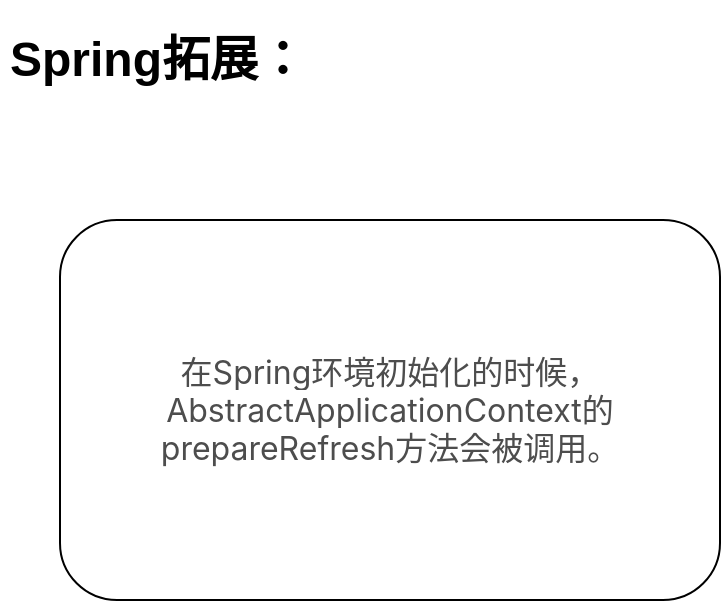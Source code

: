 <mxfile version="12.1.7" type="github" pages="1">
  <diagram id="ReruoVnEcLjW7HmE7j3m" name="Page-1">
    <mxGraphModel dx="1408" dy="748" grid="1" gridSize="10" guides="1" tooltips="1" connect="1" arrows="1" fold="1" page="1" pageScale="1" pageWidth="827" pageHeight="1169" math="0" shadow="0">
      <root>
        <mxCell id="0"/>
        <mxCell id="1" parent="0"/>
        <mxCell id="a8ZLDZXQuLHwBiy5RcCI-3" value="&lt;span style=&quot;color: rgb(77 , 77 , 77) ; font-family: &amp;#34;microsoft yahei&amp;#34; , &amp;#34;sf pro display&amp;#34; , &amp;#34;roboto&amp;#34; , &amp;#34;noto&amp;#34; , &amp;#34;arial&amp;#34; , &amp;#34;pingfang sc&amp;#34; , sans-serif ; font-size: 16px ; white-space: normal ; background-color: rgb(255 , 255 , 255)&quot;&gt;在Spring环境初始化的时候，AbstractApplicationContext的&lt;/span&gt;&lt;span style=&quot;color: rgb(77 , 77 , 77) ; font-family: &amp;#34;microsoft yahei&amp;#34; , &amp;#34;sf pro display&amp;#34; , &amp;#34;roboto&amp;#34; , &amp;#34;noto&amp;#34; , &amp;#34;arial&amp;#34; , &amp;#34;pingfang sc&amp;#34; , sans-serif ; font-size: 16px ; background-color: rgb(255 , 255 , 255)&quot;&gt;prepareRefresh方法会被调用。&lt;/span&gt;" style="rounded=1;whiteSpace=wrap;html=1;" vertex="1" parent="1">
          <mxGeometry x="40" y="220" width="330" height="190" as="geometry"/>
        </mxCell>
        <mxCell id="a8ZLDZXQuLHwBiy5RcCI-4" value="&lt;h1&gt;Spring拓展：&lt;/h1&gt;" style="text;html=1;strokeColor=none;fillColor=none;spacing=5;spacingTop=-20;whiteSpace=wrap;overflow=hidden;rounded=0;" vertex="1" parent="1">
          <mxGeometry x="10" y="120" width="170" height="50" as="geometry"/>
        </mxCell>
      </root>
    </mxGraphModel>
  </diagram>
</mxfile>
